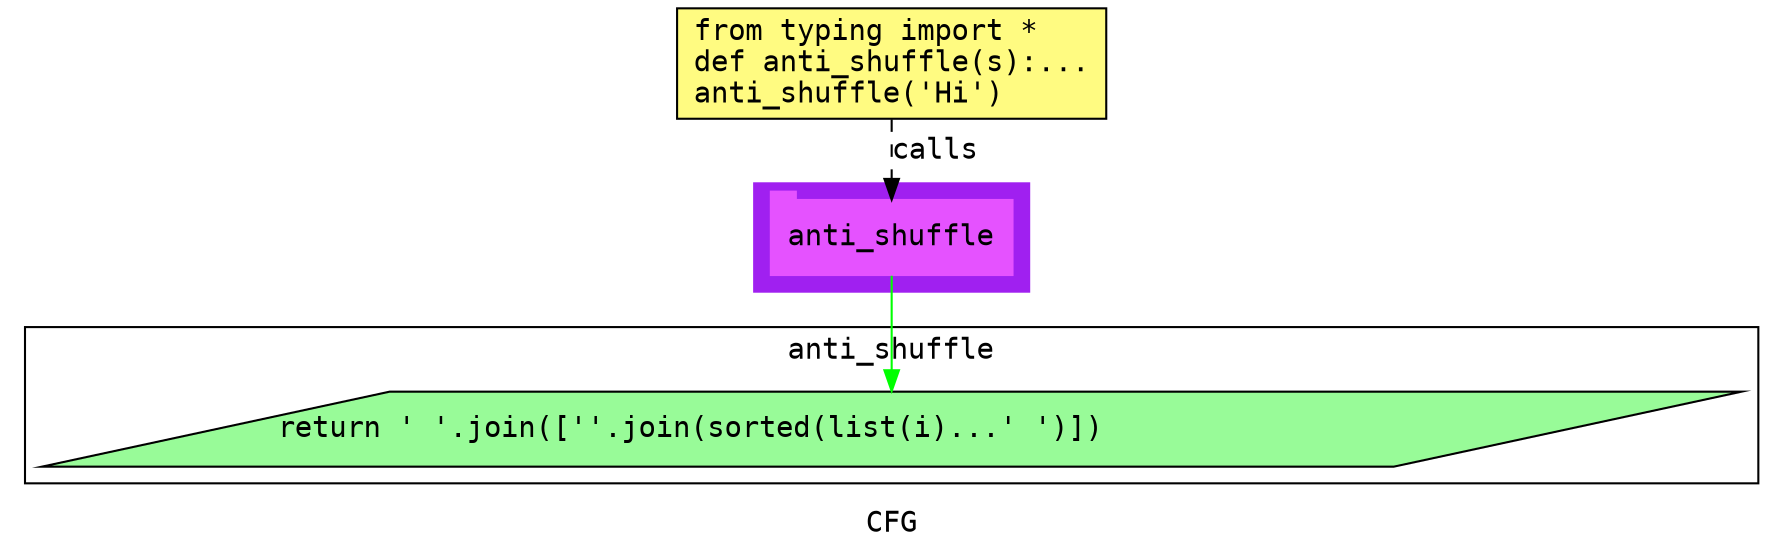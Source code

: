 digraph cluster440CFG {
	graph [bb="0,0,820,259",
		compound=True,
		fontname="DejaVu Sans Mono",
		label=CFG,
		lheight=0.21,
		lp="410,11.5",
		lwidth=0.35,
		pack=False,
		rankdir=TB,
		ranksep=0.02
	];
	node [fontname="DejaVu Sans Mono",
		label="\N"
	];
	edge [fontname="DejaVu Sans Mono"];
	subgraph cluster_1 {
		graph [bb="344,123,476,175",
			color=purple,
			compound=true,
			fontname="DejaVu Sans Mono",
			label="",
			rankdir=TB,
			ranksep=0.02,
			shape=tab,
			style=filled
		];
		node [fontname="DejaVu Sans Mono"];
		edge [fontname="DejaVu Sans Mono"];
		6	[color="#E552FF",
			height=0.5,
			label=anti_shuffle,
			linenum="[5]",
			pos="410,149",
			shape=tab,
			style=filled,
			width=1.6111];
	}
	subgraph cluster2anti_shuffle {
		graph [bb="8,31,812,106",
			compound=True,
			fontname="DejaVu Sans Mono",
			label=anti_shuffle,
			lheight=0.21,
			lp="410,94.5",
			lwidth=1.39,
			pack=False,
			rankdir=TB,
			ranksep=0.02
		];
		node [fontname="DejaVu Sans Mono"];
		edge [fontname="DejaVu Sans Mono"];
		3	[fillcolor="#98fb98",
			height=0.5,
			label="return ' '.join([''.join(sorted(list(i)...' ')])\l",
			linenum="[3]",
			pos="410,57",
			shape=parallelogram,
			style="filled,solid",
			width=10.932];
	}
	1	[fillcolor="#FFFB81",
		height=0.73611,
		label="from typing import *\ldef anti_shuffle(s):...\lanti_shuffle('Hi')\l",
		linenum="[1]",
		pos="410,232.5",
		shape=rectangle,
		style="filled,solid",
		width=2.8611];
	1 -> 6	[label=calls,
		lp="431,190.5",
		pos="e,410,167.13 410,205.71 410,196.66 410,186.47 410,177.3",
		style=dashed];
	6 -> 3	[color=green,
		pos="e,410,75.3 410,130.65 410,117.82 410,100.11 410,85.381"];
}
